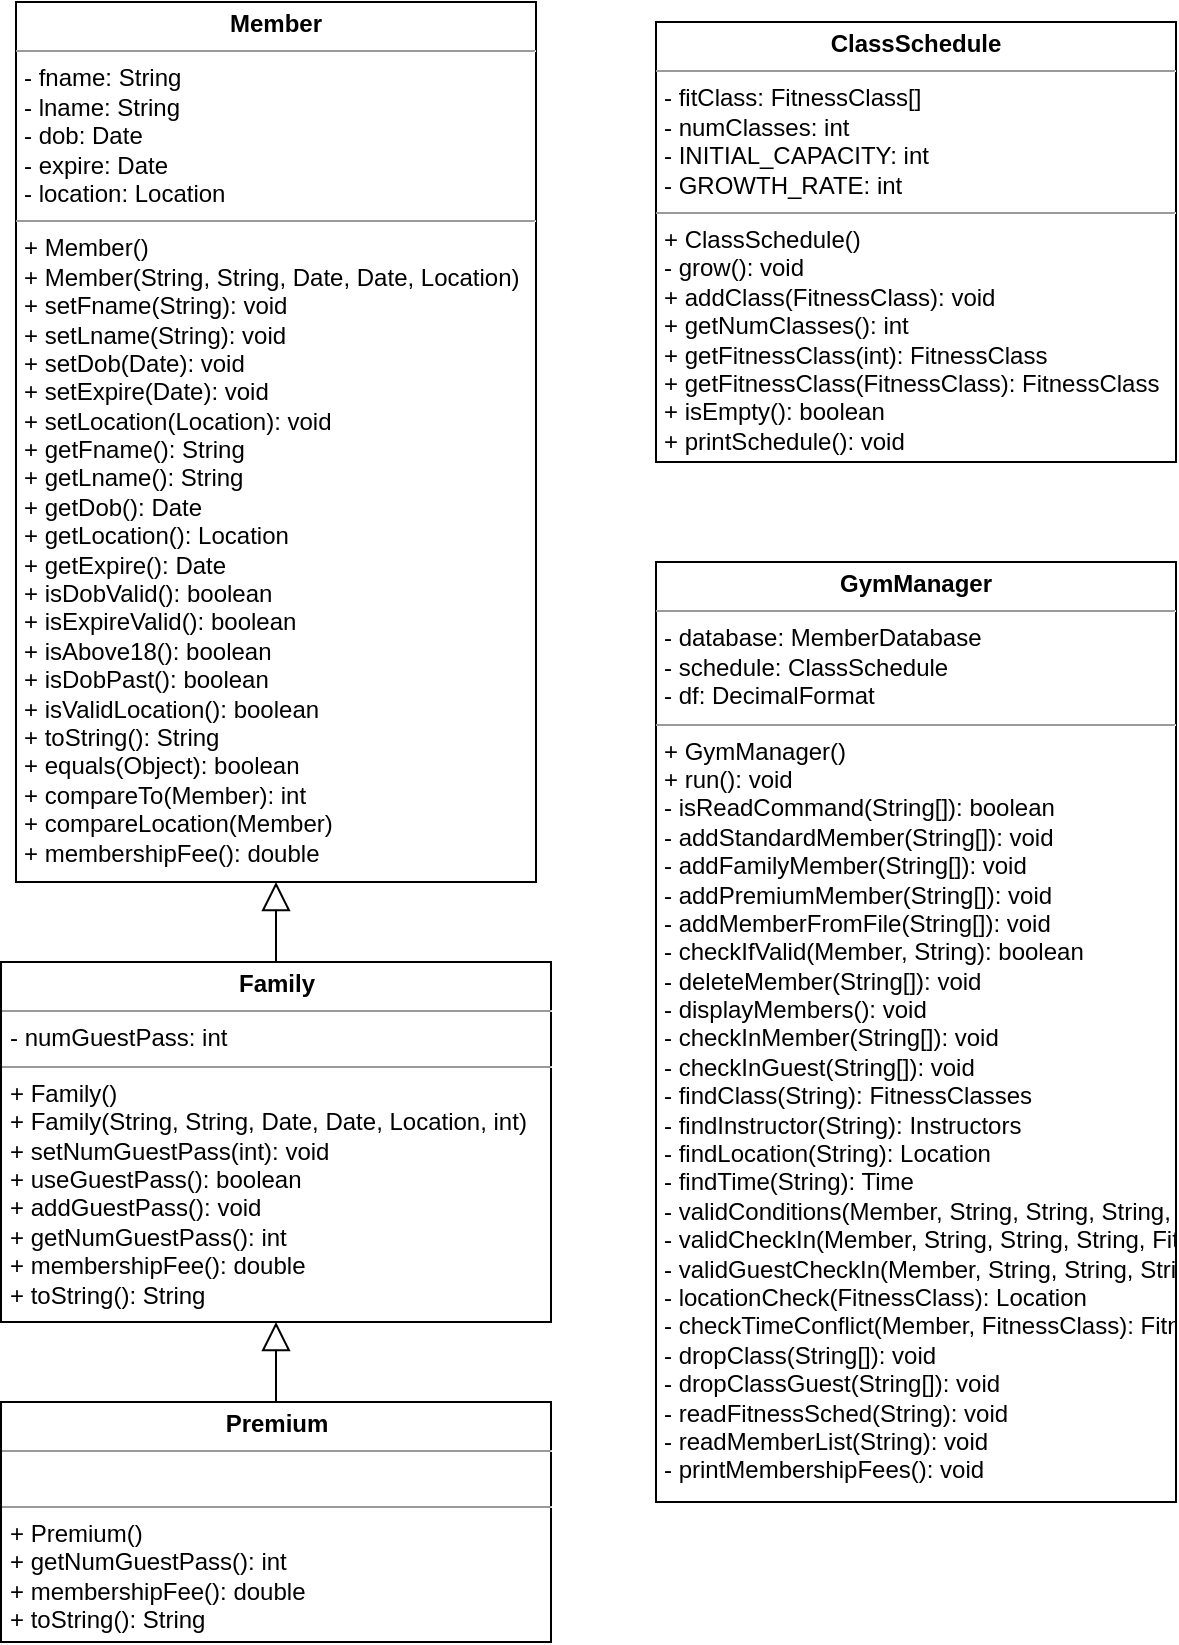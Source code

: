 <mxfile version="20.4.1" type="github">
  <diagram id="fKqs1vXoeTDcX3XprrNb" name="Page-1">
    <mxGraphModel dx="946" dy="551" grid="1" gridSize="10" guides="1" tooltips="1" connect="1" arrows="1" fold="1" page="1" pageScale="1" pageWidth="1700" pageHeight="2200" math="0" shadow="0">
      <root>
        <mxCell id="0" />
        <mxCell id="1" parent="0" />
        <mxCell id="3ciOtsX0QNmouoL7wwAW-11" value="&lt;p style=&quot;margin:0px;margin-top:4px;text-align:center;&quot;&gt;&lt;b&gt;Member&lt;/b&gt;&lt;/p&gt;&lt;hr size=&quot;1&quot;&gt;&lt;p style=&quot;margin:0px;margin-left:4px;&quot;&gt;- fname: String&lt;/p&gt;&lt;p style=&quot;margin:0px;margin-left:4px;&quot;&gt;- lname: String&lt;/p&gt;&lt;p style=&quot;margin:0px;margin-left:4px;&quot;&gt;- dob: Date&lt;br&gt;- expire: Date&lt;/p&gt;&lt;p style=&quot;margin:0px;margin-left:4px;&quot;&gt;- location: Location&lt;/p&gt;&lt;hr size=&quot;1&quot;&gt;&lt;p style=&quot;margin:0px;margin-left:4px;&quot;&gt;+ Member()&lt;/p&gt;&lt;p style=&quot;margin:0px;margin-left:4px;&quot;&gt;+ Member(String, String, Date, Date, Location)&lt;/p&gt;&lt;p style=&quot;margin:0px;margin-left:4px;&quot;&gt;+ setFname(String): void&lt;/p&gt;&lt;p style=&quot;margin:0px;margin-left:4px;&quot;&gt;+ setLname(String): void&lt;/p&gt;&lt;p style=&quot;margin:0px;margin-left:4px;&quot;&gt;+ setDob(Date): void&lt;/p&gt;&lt;p style=&quot;margin:0px;margin-left:4px;&quot;&gt;+ setExpire(Date): void&lt;/p&gt;&lt;p style=&quot;margin:0px;margin-left:4px;&quot;&gt;+ setLocation(Location): void&lt;/p&gt;&lt;p style=&quot;margin:0px;margin-left:4px;&quot;&gt;+ getFname(): String&lt;/p&gt;&lt;p style=&quot;margin:0px;margin-left:4px;&quot;&gt;+ getLname(): String&lt;/p&gt;&lt;p style=&quot;margin:0px;margin-left:4px;&quot;&gt;+ getDob(): Date&lt;/p&gt;&lt;p style=&quot;margin:0px;margin-left:4px;&quot;&gt;+ getLocation(): Location&lt;/p&gt;&lt;p style=&quot;margin:0px;margin-left:4px;&quot;&gt;+ getExpire(): Date&lt;/p&gt;&lt;p style=&quot;margin:0px;margin-left:4px;&quot;&gt;+ isDobValid(): boolean&lt;/p&gt;&lt;p style=&quot;margin:0px;margin-left:4px;&quot;&gt;+ isExpireValid(): boolean&lt;/p&gt;&lt;p style=&quot;margin:0px;margin-left:4px;&quot;&gt;+ isAbove18(): boolean&lt;/p&gt;&lt;p style=&quot;margin:0px;margin-left:4px;&quot;&gt;+ isDobPast(): boolean&lt;/p&gt;&lt;p style=&quot;margin:0px;margin-left:4px;&quot;&gt;+ isValidLocation(): boolean&lt;/p&gt;&lt;p style=&quot;margin:0px;margin-left:4px;&quot;&gt;+ toString(): String&lt;/p&gt;&lt;p style=&quot;margin:0px;margin-left:4px;&quot;&gt;+ equals(Object): boolean&lt;/p&gt;&lt;p style=&quot;margin:0px;margin-left:4px;&quot;&gt;+ compareTo(Member): int&lt;/p&gt;&lt;p style=&quot;margin:0px;margin-left:4px;&quot;&gt;+ compareLocation(Member)&amp;nbsp;&lt;/p&gt;&lt;p style=&quot;margin:0px;margin-left:4px;&quot;&gt;+ membershipFee(): double&lt;/p&gt;" style="verticalAlign=top;align=left;overflow=fill;fontSize=12;fontFamily=Helvetica;html=1;" vertex="1" parent="1">
          <mxGeometry x="40" y="30" width="260" height="440" as="geometry" />
        </mxCell>
        <mxCell id="3ciOtsX0QNmouoL7wwAW-30" style="edgeStyle=orthogonalEdgeStyle;rounded=0;orthogonalLoop=1;jettySize=auto;html=1;entryX=0.5;entryY=1;entryDx=0;entryDy=0;endArrow=block;endFill=0;strokeWidth=1;endSize=12;" edge="1" parent="1" source="3ciOtsX0QNmouoL7wwAW-27" target="3ciOtsX0QNmouoL7wwAW-11">
          <mxGeometry relative="1" as="geometry">
            <mxPoint x="150" y="480" as="targetPoint" />
          </mxGeometry>
        </mxCell>
        <mxCell id="3ciOtsX0QNmouoL7wwAW-27" value="&lt;p style=&quot;margin:0px;margin-top:4px;text-align:center;&quot;&gt;&lt;b&gt;Family&lt;/b&gt;&lt;/p&gt;&lt;hr size=&quot;1&quot;&gt;&lt;p style=&quot;margin:0px;margin-left:4px;&quot;&gt;- numGuestPass: int&lt;/p&gt;&lt;hr size=&quot;1&quot;&gt;&lt;p style=&quot;margin:0px;margin-left:4px;&quot;&gt;+ Family()&lt;/p&gt;&lt;p style=&quot;margin:0px;margin-left:4px;&quot;&gt;+ Family(String, String, Date, Date, Location, int)&lt;/p&gt;&lt;p style=&quot;margin:0px;margin-left:4px;&quot;&gt;+ setNumGuestPass(int): void&lt;/p&gt;&lt;p style=&quot;margin:0px;margin-left:4px;&quot;&gt;+ useGuestPass(): boolean&lt;/p&gt;&lt;p style=&quot;margin:0px;margin-left:4px;&quot;&gt;+ addGuestPass(): void&lt;/p&gt;&lt;p style=&quot;margin:0px;margin-left:4px;&quot;&gt;+ getNumGuestPass(): int&lt;/p&gt;&lt;p style=&quot;margin:0px;margin-left:4px;&quot;&gt;+ membershipFee(): double&lt;/p&gt;&lt;p style=&quot;margin:0px;margin-left:4px;&quot;&gt;+ toString(): String&lt;/p&gt;" style="verticalAlign=top;align=left;overflow=fill;fontSize=12;fontFamily=Helvetica;html=1;" vertex="1" parent="1">
          <mxGeometry x="32.5" y="510" width="275" height="180" as="geometry" />
        </mxCell>
        <mxCell id="3ciOtsX0QNmouoL7wwAW-32" style="edgeStyle=orthogonalEdgeStyle;rounded=0;orthogonalLoop=1;jettySize=auto;html=1;entryX=0.5;entryY=1;entryDx=0;entryDy=0;strokeWidth=1;endArrow=block;endFill=0;startSize=6;endSize=12;" edge="1" parent="1" source="3ciOtsX0QNmouoL7wwAW-29" target="3ciOtsX0QNmouoL7wwAW-27">
          <mxGeometry relative="1" as="geometry" />
        </mxCell>
        <mxCell id="3ciOtsX0QNmouoL7wwAW-29" value="&lt;p style=&quot;margin:0px;margin-top:4px;text-align:center;&quot;&gt;&lt;b&gt;Premium&lt;/b&gt;&lt;/p&gt;&lt;hr size=&quot;1&quot;&gt;&lt;p style=&quot;margin:0px;margin-left:4px;&quot;&gt;&lt;br&gt;&lt;/p&gt;&lt;hr size=&quot;1&quot;&gt;&lt;p style=&quot;margin:0px;margin-left:4px;&quot;&gt;+ Premium()&lt;br&gt;&lt;/p&gt;&lt;p style=&quot;margin:0px;margin-left:4px;&quot;&gt;+ getNumGuestPass(): int&lt;/p&gt;&lt;p style=&quot;margin:0px;margin-left:4px;&quot;&gt;+ membershipFee(): double&amp;nbsp;&lt;/p&gt;&lt;p style=&quot;margin:0px;margin-left:4px;&quot;&gt;+ toString(): String&lt;/p&gt;" style="verticalAlign=top;align=left;overflow=fill;fontSize=12;fontFamily=Helvetica;html=1;" vertex="1" parent="1">
          <mxGeometry x="32.5" y="730" width="275" height="120" as="geometry" />
        </mxCell>
        <mxCell id="3ciOtsX0QNmouoL7wwAW-36" value="&lt;p style=&quot;margin:0px;margin-top:4px;text-align:center;&quot;&gt;&lt;b&gt;ClassSchedule&lt;/b&gt;&lt;/p&gt;&lt;hr size=&quot;1&quot;&gt;&lt;p style=&quot;margin:0px;margin-left:4px;&quot;&gt;- fitClass: FitnessClass[]&lt;br&gt;&lt;/p&gt;&lt;p style=&quot;margin:0px;margin-left:4px;&quot;&gt;- numClasses: int&lt;/p&gt;&lt;p style=&quot;margin:0px;margin-left:4px;&quot;&gt;- INITIAL_CAPACITY: int&lt;/p&gt;&lt;p style=&quot;margin:0px;margin-left:4px;&quot;&gt;- GROWTH_RATE: int&lt;/p&gt;&lt;hr size=&quot;1&quot;&gt;&lt;p style=&quot;margin:0px;margin-left:4px;&quot;&gt;+ ClassSchedule()&lt;/p&gt;&lt;p style=&quot;margin:0px;margin-left:4px;&quot;&gt;- grow(): void&lt;/p&gt;&lt;p style=&quot;margin:0px;margin-left:4px;&quot;&gt;+ addClass(FitnessClass): void&lt;/p&gt;&lt;p style=&quot;margin:0px;margin-left:4px;&quot;&gt;+ getNumClasses(): int&lt;/p&gt;&lt;p style=&quot;margin:0px;margin-left:4px;&quot;&gt;+ getFitnessClass(int): FitnessClass&lt;/p&gt;&lt;p style=&quot;margin:0px;margin-left:4px;&quot;&gt;+ getFitnessClass(FitnessClass): FitnessClass&lt;/p&gt;&lt;p style=&quot;margin:0px;margin-left:4px;&quot;&gt;+ isEmpty(): boolean&lt;/p&gt;&lt;p style=&quot;margin:0px;margin-left:4px;&quot;&gt;+ printSchedule(): void&lt;/p&gt;" style="verticalAlign=top;align=left;overflow=fill;fontSize=12;fontFamily=Helvetica;html=1;" vertex="1" parent="1">
          <mxGeometry x="360" y="40" width="260" height="220" as="geometry" />
        </mxCell>
        <mxCell id="3ciOtsX0QNmouoL7wwAW-37" value="&lt;p style=&quot;margin:0px;margin-top:4px;text-align:center;&quot;&gt;&lt;b&gt;GymManager&lt;/b&gt;&lt;/p&gt;&lt;hr size=&quot;1&quot;&gt;&lt;p style=&quot;margin:0px;margin-left:4px;&quot;&gt;- database: MemberDatabase&lt;/p&gt;&lt;p style=&quot;margin:0px;margin-left:4px;&quot;&gt;- schedule: ClassSchedule&lt;/p&gt;&lt;p style=&quot;margin:0px;margin-left:4px;&quot;&gt;- df: DecimalFormat&lt;/p&gt;&lt;hr size=&quot;1&quot;&gt;&lt;p style=&quot;margin:0px;margin-left:4px;&quot;&gt;+ GymManager()&lt;/p&gt;&lt;p style=&quot;margin:0px;margin-left:4px;&quot;&gt;+ run(): void&lt;/p&gt;&lt;p style=&quot;margin:0px;margin-left:4px;&quot;&gt;- isReadCommand(String[]): boolean&lt;/p&gt;&lt;p style=&quot;margin:0px;margin-left:4px;&quot;&gt;- addStandardMember(String[]): void&lt;/p&gt;&lt;p style=&quot;margin:0px;margin-left:4px;&quot;&gt;- addFamilyMember(String[]): void&lt;/p&gt;&lt;p style=&quot;margin:0px;margin-left:4px;&quot;&gt;- addPremiumMember(String[]): void&lt;/p&gt;&lt;p style=&quot;margin:0px;margin-left:4px;&quot;&gt;- addMemberFromFile(String[]): void&lt;/p&gt;&lt;p style=&quot;margin:0px;margin-left:4px;&quot;&gt;- checkIfValid(Member, String): boolean&lt;/p&gt;&lt;p style=&quot;margin:0px;margin-left:4px;&quot;&gt;- deleteMember(String[]): void&lt;/p&gt;&lt;p style=&quot;margin:0px;margin-left:4px;&quot;&gt;- displayMembers(): void&lt;/p&gt;&lt;p style=&quot;margin:0px;margin-left:4px;&quot;&gt;- checkInMember(String[]): void&lt;/p&gt;&lt;p style=&quot;margin:0px;margin-left:4px;&quot;&gt;- checkInGuest(String[]): void&lt;/p&gt;&lt;p style=&quot;margin:0px;margin-left:4px;&quot;&gt;- findClass(String): FitnessClasses&lt;/p&gt;&lt;p style=&quot;margin:0px;margin-left:4px;&quot;&gt;- findInstructor(String): Instructors&lt;/p&gt;&lt;p style=&quot;margin:0px;margin-left:4px;&quot;&gt;- findLocation(String): Location&lt;/p&gt;&lt;p style=&quot;margin:0px;margin-left:4px;&quot;&gt;- findTime(String): Time&lt;/p&gt;&lt;p style=&quot;margin:0px;margin-left:4px;&quot;&gt;- validConditions(Member, String, String, String, FitnessClass): boolean&lt;/p&gt;&lt;p style=&quot;margin:0px;margin-left:4px;&quot;&gt;- validCheckIn(Member, String, String, String, FitnessClass): boolean&lt;/p&gt;&lt;p style=&quot;margin:0px;margin-left:4px;&quot;&gt;- validGuestCheckIn(Member, String, String, String, FitnessClass): boolean&lt;/p&gt;&lt;p style=&quot;margin:0px;margin-left:4px;&quot;&gt;- locationCheck(FitnessClass): Location&lt;/p&gt;&lt;p style=&quot;margin:0px;margin-left:4px;&quot;&gt;- checkTimeConflict(Member, FitnessClass): FitnessClass&lt;/p&gt;&lt;p style=&quot;margin:0px;margin-left:4px;&quot;&gt;- dropClass(String[]): void&lt;/p&gt;&lt;p style=&quot;margin:0px;margin-left:4px;&quot;&gt;- dropClassGuest(String[]): void&lt;/p&gt;&lt;p style=&quot;margin:0px;margin-left:4px;&quot;&gt;- readFitnessSched(String): void&lt;/p&gt;&lt;p style=&quot;margin:0px;margin-left:4px;&quot;&gt;- readMemberList(String): void&lt;/p&gt;&lt;p style=&quot;margin:0px;margin-left:4px;&quot;&gt;- printMembershipFees(): void&lt;/p&gt;" style="verticalAlign=top;align=left;overflow=fill;fontSize=12;fontFamily=Helvetica;html=1;" vertex="1" parent="1">
          <mxGeometry x="360" y="310" width="260" height="470" as="geometry" />
        </mxCell>
      </root>
    </mxGraphModel>
  </diagram>
</mxfile>
